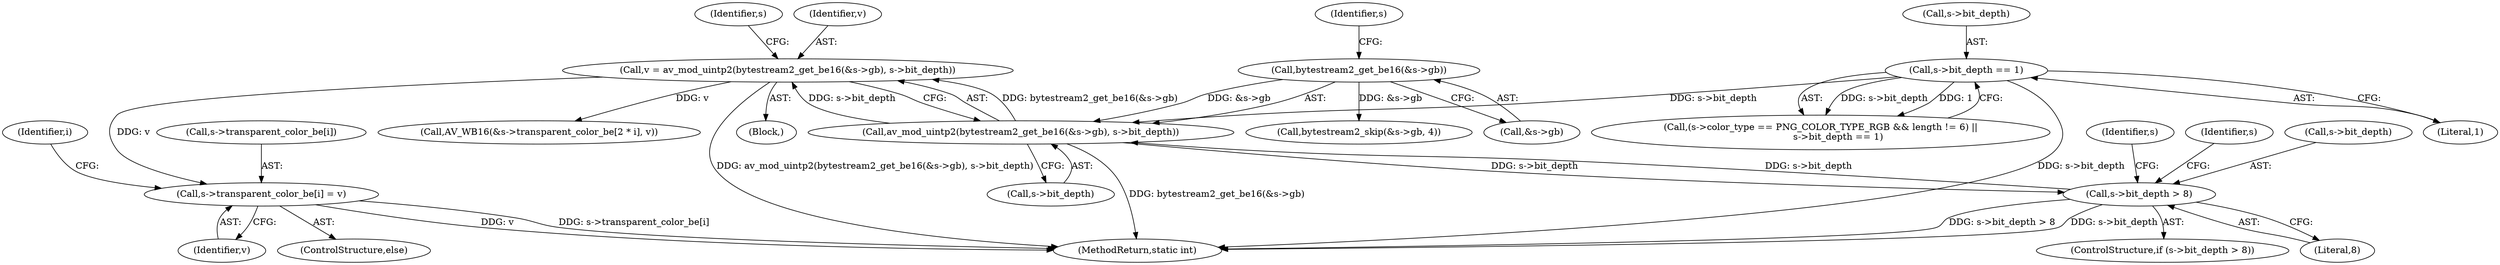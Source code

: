 digraph "0_FFmpeg_e477f09d0b3619f3d29173b2cd593e17e2d1978e_0@array" {
"1000272" [label="(Call,s->transparent_color_be[i] = v)"];
"1000244" [label="(Call,v = av_mod_uintp2(bytestream2_get_be16(&s->gb), s->bit_depth))"];
"1000246" [label="(Call,av_mod_uintp2(bytestream2_get_be16(&s->gb), s->bit_depth))"];
"1000247" [label="(Call,bytestream2_get_be16(&s->gb))"];
"1000225" [label="(Call,s->bit_depth == 1)"];
"1000256" [label="(Call,s->bit_depth > 8)"];
"1000278" [label="(Identifier,v)"];
"1000242" [label="(Identifier,i)"];
"1000243" [label="(Block,)"];
"1000247" [label="(Call,bytestream2_get_be16(&s->gb))"];
"1000258" [label="(Identifier,s)"];
"1000246" [label="(Call,av_mod_uintp2(bytestream2_get_be16(&s->gb), s->bit_depth))"];
"1000257" [label="(Call,s->bit_depth)"];
"1000273" [label="(Call,s->transparent_color_be[i])"];
"1000252" [label="(Call,s->bit_depth)"];
"1000256" [label="(Call,s->bit_depth > 8)"];
"1000215" [label="(Call,(s->color_type == PNG_COLOR_TYPE_RGB && length != 6) ||\n            s->bit_depth == 1)"];
"1000225" [label="(Call,s->bit_depth == 1)"];
"1000248" [label="(Call,&s->gb)"];
"1000271" [label="(ControlStructure,else)"];
"1000245" [label="(Identifier,v)"];
"1000229" [label="(Literal,1)"];
"1000265" [label="(Identifier,s)"];
"1000255" [label="(ControlStructure,if (s->bit_depth > 8))"];
"1000275" [label="(Identifier,s)"];
"1000244" [label="(Call,v = av_mod_uintp2(bytestream2_get_be16(&s->gb), s->bit_depth))"];
"1000253" [label="(Identifier,s)"];
"1000272" [label="(Call,s->transparent_color_be[i] = v)"];
"1000226" [label="(Call,s->bit_depth)"];
"1000283" [label="(Call,bytestream2_skip(&s->gb, 4))"];
"1000261" [label="(Call,AV_WB16(&s->transparent_color_be[2 * i], v))"];
"1000260" [label="(Literal,8)"];
"1000296" [label="(MethodReturn,static int)"];
"1000272" -> "1000271"  [label="AST: "];
"1000272" -> "1000278"  [label="CFG: "];
"1000273" -> "1000272"  [label="AST: "];
"1000278" -> "1000272"  [label="AST: "];
"1000242" -> "1000272"  [label="CFG: "];
"1000272" -> "1000296"  [label="DDG: v"];
"1000272" -> "1000296"  [label="DDG: s->transparent_color_be[i]"];
"1000244" -> "1000272"  [label="DDG: v"];
"1000244" -> "1000243"  [label="AST: "];
"1000244" -> "1000246"  [label="CFG: "];
"1000245" -> "1000244"  [label="AST: "];
"1000246" -> "1000244"  [label="AST: "];
"1000258" -> "1000244"  [label="CFG: "];
"1000244" -> "1000296"  [label="DDG: av_mod_uintp2(bytestream2_get_be16(&s->gb), s->bit_depth)"];
"1000246" -> "1000244"  [label="DDG: bytestream2_get_be16(&s->gb)"];
"1000246" -> "1000244"  [label="DDG: s->bit_depth"];
"1000244" -> "1000261"  [label="DDG: v"];
"1000246" -> "1000252"  [label="CFG: "];
"1000247" -> "1000246"  [label="AST: "];
"1000252" -> "1000246"  [label="AST: "];
"1000246" -> "1000296"  [label="DDG: bytestream2_get_be16(&s->gb)"];
"1000247" -> "1000246"  [label="DDG: &s->gb"];
"1000225" -> "1000246"  [label="DDG: s->bit_depth"];
"1000256" -> "1000246"  [label="DDG: s->bit_depth"];
"1000246" -> "1000256"  [label="DDG: s->bit_depth"];
"1000247" -> "1000248"  [label="CFG: "];
"1000248" -> "1000247"  [label="AST: "];
"1000253" -> "1000247"  [label="CFG: "];
"1000247" -> "1000283"  [label="DDG: &s->gb"];
"1000225" -> "1000215"  [label="AST: "];
"1000225" -> "1000229"  [label="CFG: "];
"1000226" -> "1000225"  [label="AST: "];
"1000229" -> "1000225"  [label="AST: "];
"1000215" -> "1000225"  [label="CFG: "];
"1000225" -> "1000296"  [label="DDG: s->bit_depth"];
"1000225" -> "1000215"  [label="DDG: s->bit_depth"];
"1000225" -> "1000215"  [label="DDG: 1"];
"1000256" -> "1000255"  [label="AST: "];
"1000256" -> "1000260"  [label="CFG: "];
"1000257" -> "1000256"  [label="AST: "];
"1000260" -> "1000256"  [label="AST: "];
"1000265" -> "1000256"  [label="CFG: "];
"1000275" -> "1000256"  [label="CFG: "];
"1000256" -> "1000296"  [label="DDG: s->bit_depth"];
"1000256" -> "1000296"  [label="DDG: s->bit_depth > 8"];
}
